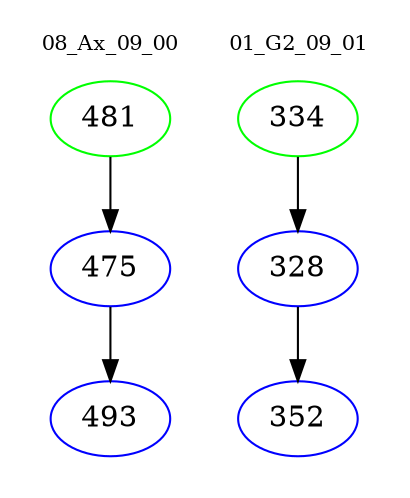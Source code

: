 digraph{
subgraph cluster_0 {
color = white
label = "08_Ax_09_00";
fontsize=10;
T0_481 [label="481", color="green"]
T0_481 -> T0_475 [color="black"]
T0_475 [label="475", color="blue"]
T0_475 -> T0_493 [color="black"]
T0_493 [label="493", color="blue"]
}
subgraph cluster_1 {
color = white
label = "01_G2_09_01";
fontsize=10;
T1_334 [label="334", color="green"]
T1_334 -> T1_328 [color="black"]
T1_328 [label="328", color="blue"]
T1_328 -> T1_352 [color="black"]
T1_352 [label="352", color="blue"]
}
}
